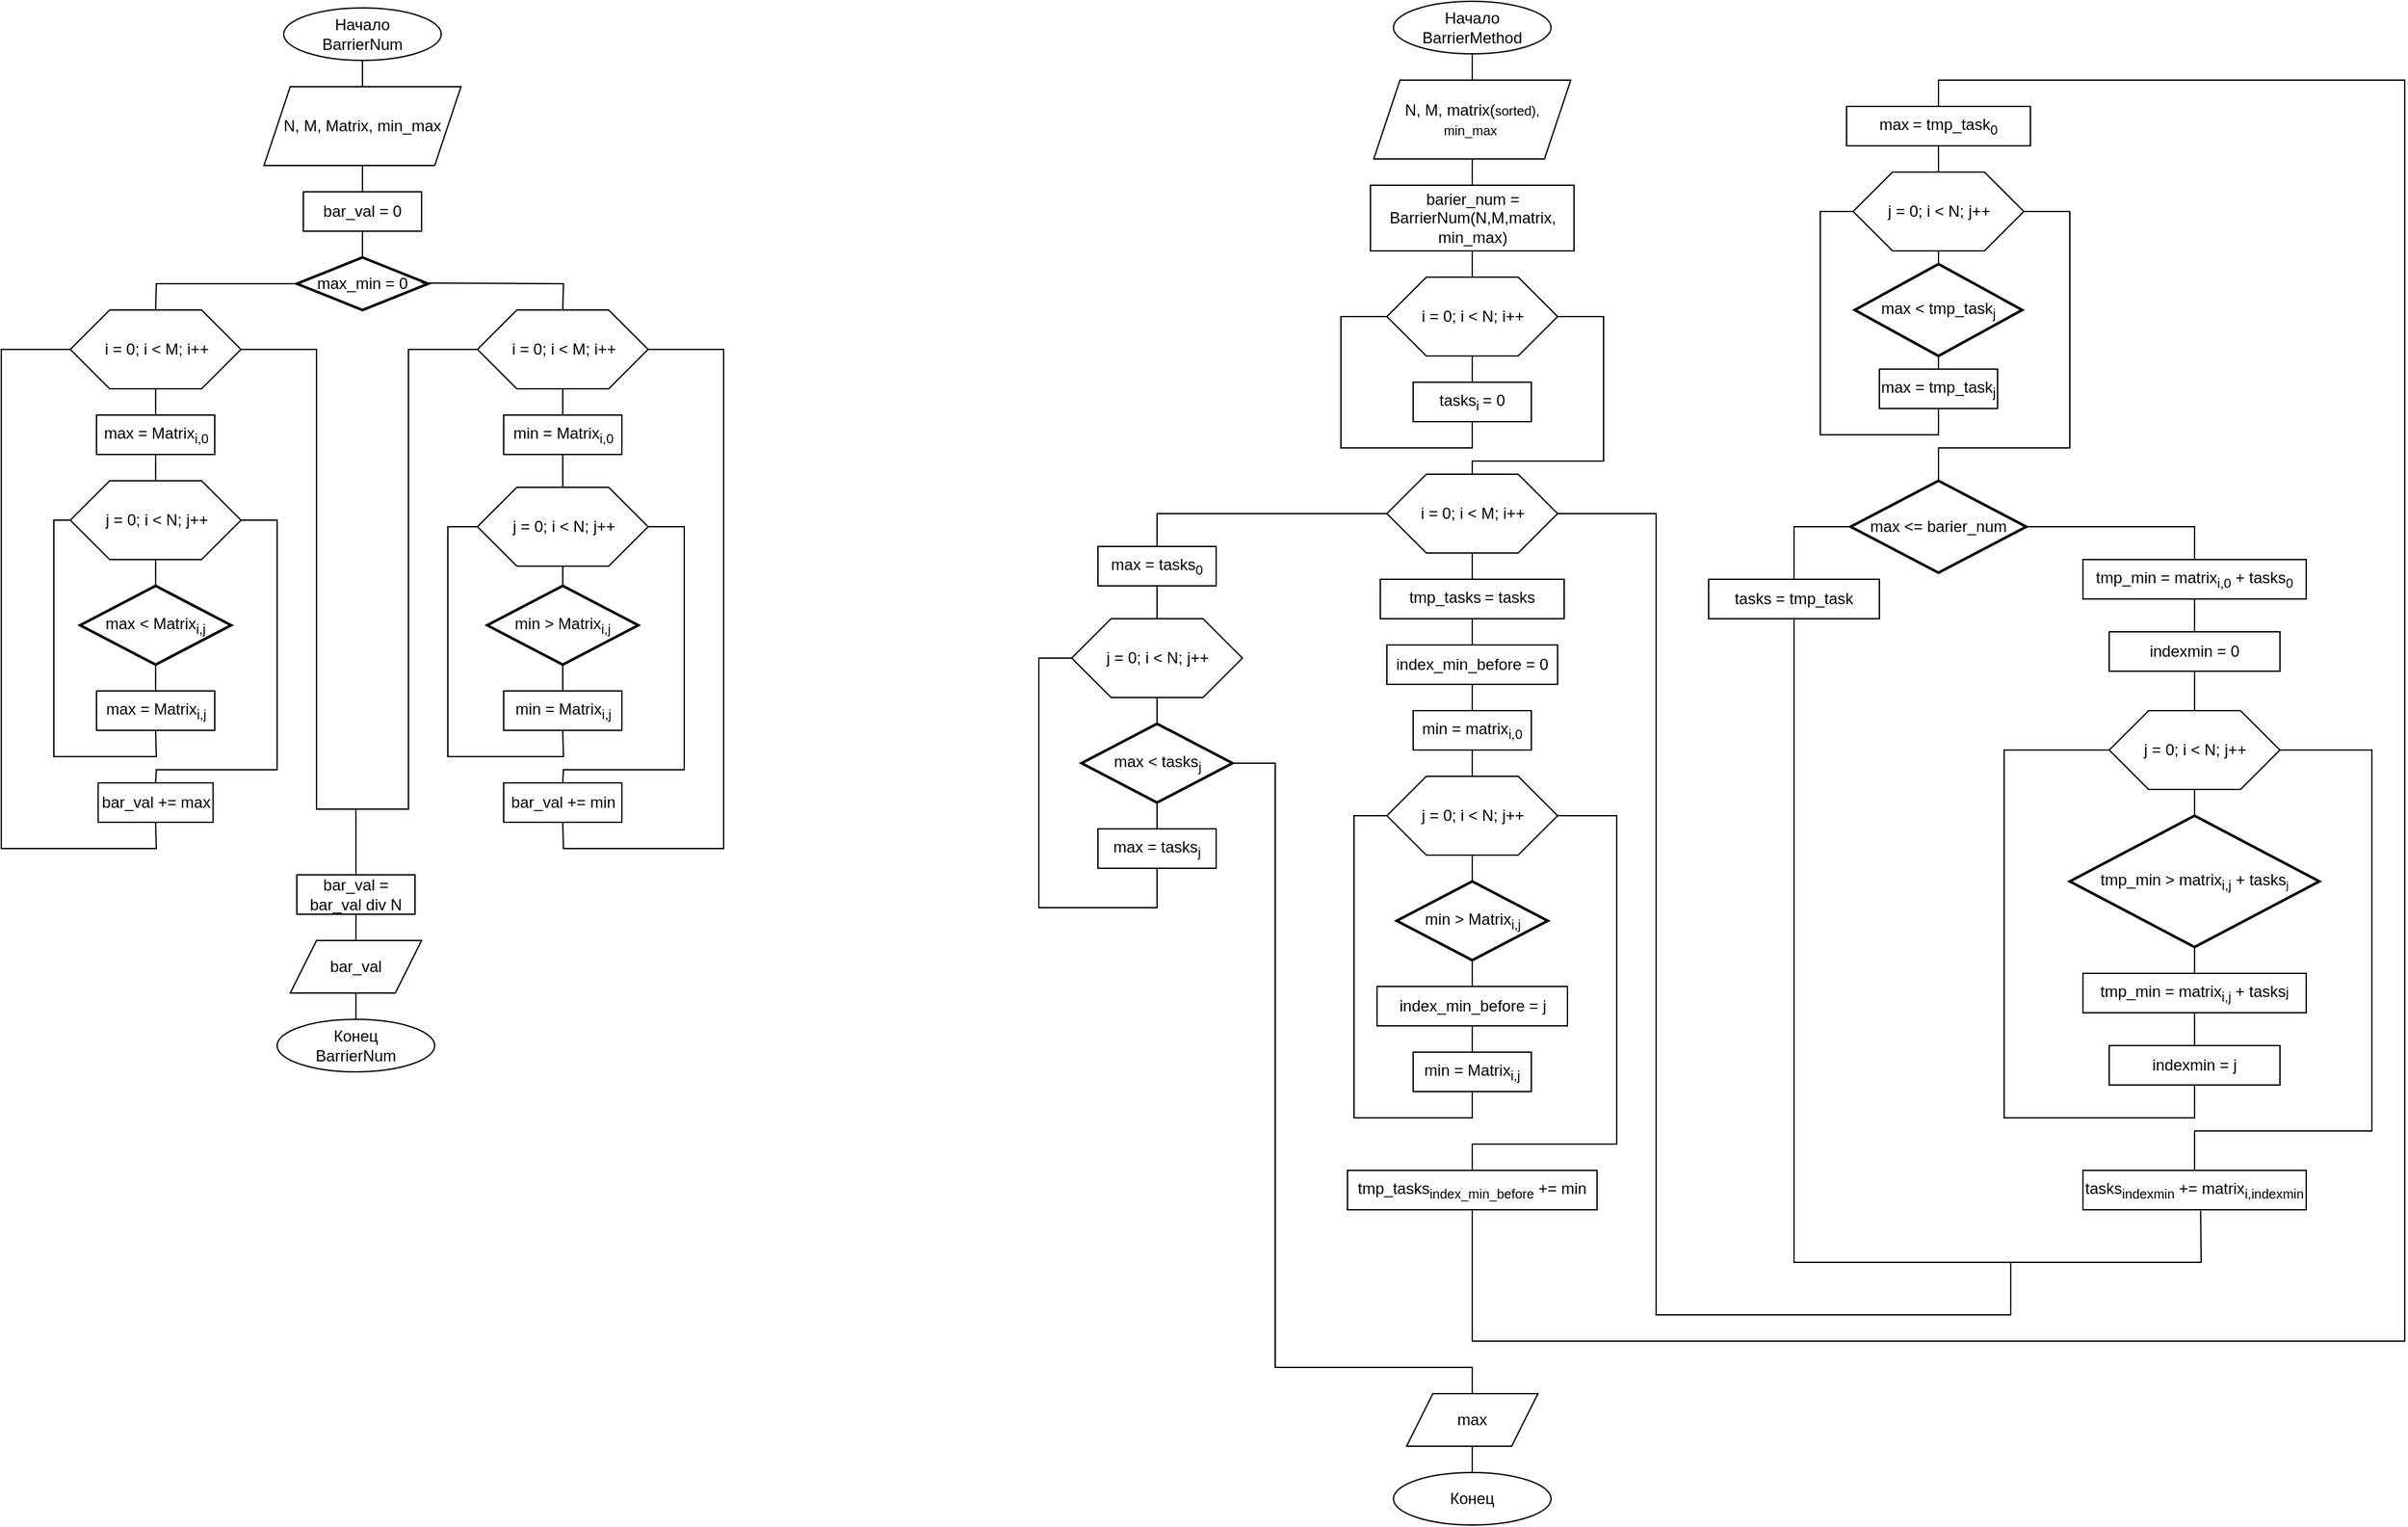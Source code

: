 <mxfile version="24.7.17">
  <diagram name="Page-1" id="74e2e168-ea6b-b213-b513-2b3c1d86103e">
    <mxGraphModel dx="2607" dy="1607" grid="1" gridSize="10" guides="1" tooltips="1" connect="1" arrows="1" fold="1" page="1" pageScale="1" pageWidth="1100" pageHeight="850" background="none" math="0" shadow="0">
      <root>
        <mxCell id="0" />
        <mxCell id="1" parent="0" />
        <mxCell id="sHvJs-c0hcVu1FXodFy2-1" value="Начало&lt;div&gt;BarrierNum&lt;/div&gt;" style="ellipse;whiteSpace=wrap;html=1;" parent="1" vertex="1">
          <mxGeometry x="265" y="45" width="120" height="40" as="geometry" />
        </mxCell>
        <mxCell id="sHvJs-c0hcVu1FXodFy2-2" value="N, M, Matrix, min_max" style="shape=parallelogram;perimeter=parallelogramPerimeter;whiteSpace=wrap;html=1;fixedSize=1;" parent="1" vertex="1">
          <mxGeometry x="250" y="105" width="150" height="60" as="geometry" />
        </mxCell>
        <mxCell id="sHvJs-c0hcVu1FXodFy2-53" value="" style="endArrow=none;html=1;rounded=0;entryX=0.5;entryY=1;entryDx=0;entryDy=0;exitX=0.5;exitY=0;exitDx=0;exitDy=0;" parent="1" edge="1" target="sHvJs-c0hcVu1FXodFy2-1" source="sHvJs-c0hcVu1FXodFy2-2">
          <mxGeometry width="50" height="50" relative="1" as="geometry">
            <mxPoint x="440.2" y="85" as="sourcePoint" />
            <mxPoint x="440" y="65" as="targetPoint" />
          </mxGeometry>
        </mxCell>
        <mxCell id="66KHqyK08Mhyk-2N4OXi-1" value="bar_val = 0" style="rounded=0;whiteSpace=wrap;html=1;" vertex="1" parent="1">
          <mxGeometry x="280" y="185" width="90" height="30" as="geometry" />
        </mxCell>
        <mxCell id="66KHqyK08Mhyk-2N4OXi-3" value="max_min = 0" style="strokeWidth=2;html=1;shape=mxgraph.flowchart.decision;whiteSpace=wrap;" vertex="1" parent="1">
          <mxGeometry x="275" y="235" width="100" height="40" as="geometry" />
        </mxCell>
        <mxCell id="66KHqyK08Mhyk-2N4OXi-4" value="i = 0; i &amp;lt; M; i++" style="verticalLabelPosition=middle;verticalAlign=middle;html=1;shape=hexagon;perimeter=hexagonPerimeter2;arcSize=6;size=0.231;labelPosition=center;align=center;" vertex="1" parent="1">
          <mxGeometry x="412.5" y="275" width="130" height="60" as="geometry" />
        </mxCell>
        <mxCell id="66KHqyK08Mhyk-2N4OXi-6" value="min = Matrix&lt;sub&gt;i,0&lt;/sub&gt;" style="rounded=0;whiteSpace=wrap;html=1;" vertex="1" parent="1">
          <mxGeometry x="432.5" y="355" width="90" height="30" as="geometry" />
        </mxCell>
        <mxCell id="66KHqyK08Mhyk-2N4OXi-7" value="j = 0; i &amp;lt; N; j++" style="verticalLabelPosition=middle;verticalAlign=middle;html=1;shape=hexagon;perimeter=hexagonPerimeter2;arcSize=6;size=0.231;labelPosition=center;align=center;" vertex="1" parent="1">
          <mxGeometry x="412.5" y="410" width="130" height="60" as="geometry" />
        </mxCell>
        <mxCell id="66KHqyK08Mhyk-2N4OXi-8" value="min &amp;gt; Matrix&lt;sub&gt;i,j&lt;/sub&gt;" style="strokeWidth=2;html=1;shape=mxgraph.flowchart.decision;whiteSpace=wrap;" vertex="1" parent="1">
          <mxGeometry x="420" y="485" width="115" height="60" as="geometry" />
        </mxCell>
        <mxCell id="66KHqyK08Mhyk-2N4OXi-10" value="min = Matrix&lt;sub&gt;i,j&lt;/sub&gt;" style="rounded=0;whiteSpace=wrap;html=1;" vertex="1" parent="1">
          <mxGeometry x="432.5" y="565" width="90" height="30" as="geometry" />
        </mxCell>
        <mxCell id="66KHqyK08Mhyk-2N4OXi-11" value="i = 0; i &amp;lt; M; i++" style="verticalLabelPosition=middle;verticalAlign=middle;html=1;shape=hexagon;perimeter=hexagonPerimeter2;arcSize=6;size=0.231;labelPosition=center;align=center;" vertex="1" parent="1">
          <mxGeometry x="102.5" y="275" width="130" height="60" as="geometry" />
        </mxCell>
        <mxCell id="66KHqyK08Mhyk-2N4OXi-13" value="max = Matrix&lt;sub&gt;i,0&lt;/sub&gt;" style="rounded=0;whiteSpace=wrap;html=1;" vertex="1" parent="1">
          <mxGeometry x="122.5" y="355" width="90" height="30" as="geometry" />
        </mxCell>
        <mxCell id="66KHqyK08Mhyk-2N4OXi-14" value="j = 0; i &amp;lt; N; j++" style="verticalLabelPosition=middle;verticalAlign=middle;html=1;shape=hexagon;perimeter=hexagonPerimeter2;arcSize=6;size=0.231;labelPosition=center;align=center;" vertex="1" parent="1">
          <mxGeometry x="102.5" y="405" width="130" height="60" as="geometry" />
        </mxCell>
        <mxCell id="66KHqyK08Mhyk-2N4OXi-15" value="max &amp;lt; Matrix&lt;sub&gt;i,j&lt;/sub&gt;" style="strokeWidth=2;html=1;shape=mxgraph.flowchart.decision;whiteSpace=wrap;" vertex="1" parent="1">
          <mxGeometry x="110" y="485" width="115" height="60" as="geometry" />
        </mxCell>
        <mxCell id="66KHqyK08Mhyk-2N4OXi-19" value="max = Matrix&lt;sub&gt;i,j&lt;/sub&gt;" style="rounded=0;whiteSpace=wrap;html=1;" vertex="1" parent="1">
          <mxGeometry x="122.5" y="565" width="90" height="30" as="geometry" />
        </mxCell>
        <mxCell id="66KHqyK08Mhyk-2N4OXi-20" value="bar_val += max" style="rounded=0;whiteSpace=wrap;html=1;" vertex="1" parent="1">
          <mxGeometry x="123.75" y="635" width="87.5" height="30" as="geometry" />
        </mxCell>
        <mxCell id="66KHqyK08Mhyk-2N4OXi-21" value="bar_val += min" style="rounded=0;whiteSpace=wrap;html=1;" vertex="1" parent="1">
          <mxGeometry x="432.5" y="635" width="90" height="30" as="geometry" />
        </mxCell>
        <mxCell id="66KHqyK08Mhyk-2N4OXi-23" value="bar_val = bar_val div N" style="rounded=0;whiteSpace=wrap;html=1;" vertex="1" parent="1">
          <mxGeometry x="275" y="705" width="90" height="30" as="geometry" />
        </mxCell>
        <mxCell id="66KHqyK08Mhyk-2N4OXi-24" value="bar_val" style="shape=parallelogram;perimeter=parallelogramPerimeter;whiteSpace=wrap;html=1;fixedSize=1;" vertex="1" parent="1">
          <mxGeometry x="270" y="755" width="100" height="40" as="geometry" />
        </mxCell>
        <mxCell id="66KHqyK08Mhyk-2N4OXi-25" value="Конец&lt;div&gt;BarrierNum&lt;/div&gt;" style="ellipse;whiteSpace=wrap;html=1;" vertex="1" parent="1">
          <mxGeometry x="260" y="815" width="120" height="40" as="geometry" />
        </mxCell>
        <mxCell id="66KHqyK08Mhyk-2N4OXi-26" value="Начало&lt;div&gt;BarrierMethod&lt;/div&gt;" style="ellipse;whiteSpace=wrap;html=1;" vertex="1" parent="1">
          <mxGeometry x="1110" y="40" width="120" height="40" as="geometry" />
        </mxCell>
        <mxCell id="66KHqyK08Mhyk-2N4OXi-27" value="N, M, matrix(&lt;span style=&quot;font-size: 10px;&quot;&gt;sorted), min_max&amp;nbsp;&lt;/span&gt;" style="shape=parallelogram;perimeter=parallelogramPerimeter;whiteSpace=wrap;html=1;fixedSize=1;" vertex="1" parent="1">
          <mxGeometry x="1095" y="100" width="150" height="60" as="geometry" />
        </mxCell>
        <mxCell id="66KHqyK08Mhyk-2N4OXi-28" value="barier_num = BarrierNum(N,M,matrix, min_max)" style="rounded=0;whiteSpace=wrap;html=1;" vertex="1" parent="1">
          <mxGeometry x="1092.5" y="180" width="155" height="50" as="geometry" />
        </mxCell>
        <mxCell id="66KHqyK08Mhyk-2N4OXi-29" value="i = 0; i &amp;lt; N; i++" style="verticalLabelPosition=middle;verticalAlign=middle;html=1;shape=hexagon;perimeter=hexagonPerimeter2;arcSize=6;size=0.231;labelPosition=center;align=center;" vertex="1" parent="1">
          <mxGeometry x="1105" y="250" width="130" height="60" as="geometry" />
        </mxCell>
        <mxCell id="66KHqyK08Mhyk-2N4OXi-30" value="tasks&lt;sub&gt;i&amp;nbsp;&lt;/sub&gt;= 0" style="rounded=0;whiteSpace=wrap;html=1;" vertex="1" parent="1">
          <mxGeometry x="1125" y="330" width="90" height="30" as="geometry" />
        </mxCell>
        <mxCell id="66KHqyK08Mhyk-2N4OXi-31" value="i = 0; i &amp;lt; M; i++" style="verticalLabelPosition=middle;verticalAlign=middle;html=1;shape=hexagon;perimeter=hexagonPerimeter2;arcSize=6;size=0.231;labelPosition=center;align=center;" vertex="1" parent="1">
          <mxGeometry x="1105" y="400" width="130" height="60" as="geometry" />
        </mxCell>
        <mxCell id="66KHqyK08Mhyk-2N4OXi-32" value="tmp_tasks&lt;sub&gt;&amp;nbsp;&lt;/sub&gt;= tasks" style="rounded=0;whiteSpace=wrap;html=1;" vertex="1" parent="1">
          <mxGeometry x="1100" y="480" width="140" height="30" as="geometry" />
        </mxCell>
        <mxCell id="66KHqyK08Mhyk-2N4OXi-33" value="index_min_before = 0" style="rounded=0;whiteSpace=wrap;html=1;" vertex="1" parent="1">
          <mxGeometry x="1105" y="530" width="130" height="30" as="geometry" />
        </mxCell>
        <mxCell id="66KHqyK08Mhyk-2N4OXi-34" value="min = matrix&lt;sub&gt;i,0&lt;/sub&gt;" style="rounded=0;whiteSpace=wrap;html=1;" vertex="1" parent="1">
          <mxGeometry x="1125" y="580" width="90" height="30" as="geometry" />
        </mxCell>
        <mxCell id="66KHqyK08Mhyk-2N4OXi-35" value="j = 0; i &amp;lt; N; j++" style="verticalLabelPosition=middle;verticalAlign=middle;html=1;shape=hexagon;perimeter=hexagonPerimeter2;arcSize=6;size=0.231;labelPosition=center;align=center;" vertex="1" parent="1">
          <mxGeometry x="1105" y="630" width="130" height="60" as="geometry" />
        </mxCell>
        <mxCell id="66KHqyK08Mhyk-2N4OXi-36" value="min &amp;gt; Matrix&lt;sub&gt;i,j&lt;/sub&gt;" style="strokeWidth=2;html=1;shape=mxgraph.flowchart.decision;whiteSpace=wrap;" vertex="1" parent="1">
          <mxGeometry x="1112.5" y="710" width="115" height="60" as="geometry" />
        </mxCell>
        <mxCell id="66KHqyK08Mhyk-2N4OXi-37" value="index_min_before&amp;nbsp;= j" style="rounded=0;whiteSpace=wrap;html=1;" vertex="1" parent="1">
          <mxGeometry x="1097.5" y="790" width="145" height="30" as="geometry" />
        </mxCell>
        <mxCell id="66KHqyK08Mhyk-2N4OXi-38" value="min = Matrix&lt;sub&gt;i,j&lt;/sub&gt;" style="rounded=0;whiteSpace=wrap;html=1;" vertex="1" parent="1">
          <mxGeometry x="1125" y="840" width="90" height="30" as="geometry" />
        </mxCell>
        <mxCell id="66KHqyK08Mhyk-2N4OXi-39" value="tmp_tasks&lt;sub&gt;index_min_before&lt;/sub&gt;&amp;nbsp;+= min" style="rounded=0;whiteSpace=wrap;html=1;" vertex="1" parent="1">
          <mxGeometry x="1075" y="930" width="190" height="30" as="geometry" />
        </mxCell>
        <mxCell id="66KHqyK08Mhyk-2N4OXi-48" value="" style="endArrow=none;html=1;rounded=0;entryX=0.5;entryY=1;entryDx=0;entryDy=0;exitX=0.5;exitY=0;exitDx=0;exitDy=0;" edge="1" parent="1" source="66KHqyK08Mhyk-2N4OXi-1" target="sHvJs-c0hcVu1FXodFy2-2">
          <mxGeometry width="50" height="50" relative="1" as="geometry">
            <mxPoint x="420" y="195" as="sourcePoint" />
            <mxPoint x="420" y="175" as="targetPoint" />
          </mxGeometry>
        </mxCell>
        <mxCell id="66KHqyK08Mhyk-2N4OXi-49" value="" style="endArrow=none;html=1;rounded=0;entryX=0.5;entryY=1;entryDx=0;entryDy=0;exitX=0.5;exitY=0;exitDx=0;exitDy=0;exitPerimeter=0;" edge="1" parent="1" source="66KHqyK08Mhyk-2N4OXi-3" target="66KHqyK08Mhyk-2N4OXi-1">
          <mxGeometry width="50" height="50" relative="1" as="geometry">
            <mxPoint x="374.72" y="235" as="sourcePoint" />
            <mxPoint x="374.72" y="215" as="targetPoint" />
          </mxGeometry>
        </mxCell>
        <mxCell id="66KHqyK08Mhyk-2N4OXi-50" value="" style="endArrow=none;html=1;rounded=0;entryX=0.95;entryY=0.489;entryDx=0;entryDy=0;exitX=0.5;exitY=0;exitDx=0;exitDy=0;entryPerimeter=0;" edge="1" parent="1" source="66KHqyK08Mhyk-2N4OXi-4" target="66KHqyK08Mhyk-2N4OXi-3">
          <mxGeometry width="50" height="50" relative="1" as="geometry">
            <mxPoint x="480" y="285" as="sourcePoint" />
            <mxPoint x="480" y="265" as="targetPoint" />
            <Array as="points">
              <mxPoint x="478" y="255" />
            </Array>
          </mxGeometry>
        </mxCell>
        <mxCell id="66KHqyK08Mhyk-2N4OXi-51" value="" style="endArrow=none;html=1;rounded=0;entryX=0;entryY=0.5;entryDx=0;entryDy=0;entryPerimeter=0;exitX=0.5;exitY=0;exitDx=0;exitDy=0;" edge="1" parent="1" source="66KHqyK08Mhyk-2N4OXi-11" target="66KHqyK08Mhyk-2N4OXi-3">
          <mxGeometry width="50" height="50" relative="1" as="geometry">
            <mxPoint x="170" y="275" as="sourcePoint" />
            <mxPoint x="151" y="255" as="targetPoint" />
            <Array as="points">
              <mxPoint x="168" y="255" />
            </Array>
          </mxGeometry>
        </mxCell>
        <mxCell id="66KHqyK08Mhyk-2N4OXi-53" value="" style="endArrow=none;html=1;rounded=0;entryX=0.5;entryY=1;entryDx=0;entryDy=0;exitX=0.5;exitY=0;exitDx=0;exitDy=0;" edge="1" parent="1" source="66KHqyK08Mhyk-2N4OXi-13" target="66KHqyK08Mhyk-2N4OXi-11">
          <mxGeometry width="50" height="50" relative="1" as="geometry">
            <mxPoint x="168" y="355" as="sourcePoint" />
            <mxPoint x="249.6" y="350" as="targetPoint" />
          </mxGeometry>
        </mxCell>
        <mxCell id="66KHqyK08Mhyk-2N4OXi-54" value="" style="endArrow=none;html=1;rounded=0;entryX=0.5;entryY=1;entryDx=0;entryDy=0;exitX=0.5;exitY=0;exitDx=0;exitDy=0;" edge="1" parent="1" source="66KHqyK08Mhyk-2N4OXi-6" target="66KHqyK08Mhyk-2N4OXi-4">
          <mxGeometry width="50" height="50" relative="1" as="geometry">
            <mxPoint x="478" y="355" as="sourcePoint" />
            <mxPoint x="460" y="345" as="targetPoint" />
          </mxGeometry>
        </mxCell>
        <mxCell id="66KHqyK08Mhyk-2N4OXi-55" value="" style="endArrow=none;html=1;rounded=0;entryX=0.5;entryY=1;entryDx=0;entryDy=0;exitX=0.5;exitY=0;exitDx=0;exitDy=0;" edge="1" parent="1" source="66KHqyK08Mhyk-2N4OXi-14" target="66KHqyK08Mhyk-2N4OXi-13">
          <mxGeometry width="50" height="50" relative="1" as="geometry">
            <mxPoint x="260" y="415" as="sourcePoint" />
            <mxPoint x="260" y="395" as="targetPoint" />
          </mxGeometry>
        </mxCell>
        <mxCell id="66KHqyK08Mhyk-2N4OXi-57" value="" style="endArrow=none;html=1;rounded=0;entryX=0.5;entryY=1;entryDx=0;entryDy=0;exitX=0.5;exitY=0;exitDx=0;exitDy=0;" edge="1" parent="1" source="66KHqyK08Mhyk-2N4OXi-7" target="66KHqyK08Mhyk-2N4OXi-6">
          <mxGeometry width="50" height="50" relative="1" as="geometry">
            <mxPoint x="460" y="425" as="sourcePoint" />
            <mxPoint x="460" y="405" as="targetPoint" />
          </mxGeometry>
        </mxCell>
        <mxCell id="66KHqyK08Mhyk-2N4OXi-58" value="" style="endArrow=none;html=1;rounded=0;entryX=0.5;entryY=1;entryDx=0;entryDy=0;exitX=0.5;exitY=0;exitDx=0;exitDy=0;exitPerimeter=0;" edge="1" parent="1" source="66KHqyK08Mhyk-2N4OXi-15" target="66KHqyK08Mhyk-2N4OXi-14">
          <mxGeometry width="50" height="50" relative="1" as="geometry">
            <mxPoint x="200" y="490" as="sourcePoint" />
            <mxPoint x="200" y="470" as="targetPoint" />
          </mxGeometry>
        </mxCell>
        <mxCell id="66KHqyK08Mhyk-2N4OXi-59" value="" style="endArrow=none;html=1;rounded=0;entryX=0.5;entryY=1;entryDx=0;entryDy=0;exitX=0.5;exitY=0;exitDx=0;exitDy=0;exitPerimeter=0;" edge="1" parent="1" source="66KHqyK08Mhyk-2N4OXi-8" target="66KHqyK08Mhyk-2N4OXi-7">
          <mxGeometry width="50" height="50" relative="1" as="geometry">
            <mxPoint x="510" y="505" as="sourcePoint" />
            <mxPoint x="310" y="465" as="targetPoint" />
          </mxGeometry>
        </mxCell>
        <mxCell id="66KHqyK08Mhyk-2N4OXi-61" value="" style="endArrow=none;html=1;rounded=0;entryX=0.5;entryY=1;entryDx=0;entryDy=0;entryPerimeter=0;exitX=0.5;exitY=0;exitDx=0;exitDy=0;" edge="1" parent="1" source="66KHqyK08Mhyk-2N4OXi-19" target="66KHqyK08Mhyk-2N4OXi-15">
          <mxGeometry width="50" height="50" relative="1" as="geometry">
            <mxPoint x="168" y="565" as="sourcePoint" />
            <mxPoint x="249.6" y="555" as="targetPoint" />
          </mxGeometry>
        </mxCell>
        <mxCell id="66KHqyK08Mhyk-2N4OXi-62" value="" style="endArrow=none;html=1;rounded=0;entryX=0.5;entryY=1;entryDx=0;entryDy=0;exitX=0.5;exitY=0;exitDx=0;exitDy=0;entryPerimeter=0;" edge="1" parent="1" source="66KHqyK08Mhyk-2N4OXi-10" target="66KHqyK08Mhyk-2N4OXi-8">
          <mxGeometry width="50" height="50" relative="1" as="geometry">
            <mxPoint x="412.5" y="605" as="sourcePoint" />
            <mxPoint x="412.5" y="585" as="targetPoint" />
          </mxGeometry>
        </mxCell>
        <mxCell id="66KHqyK08Mhyk-2N4OXi-65" value="" style="endArrow=none;html=1;rounded=0;entryX=0.5;entryY=1;entryDx=0;entryDy=0;exitX=0;exitY=0.5;exitDx=0;exitDy=0;" edge="1" parent="1" source="66KHqyK08Mhyk-2N4OXi-14" target="66KHqyK08Mhyk-2N4OXi-19">
          <mxGeometry width="50" height="50" relative="1" as="geometry">
            <mxPoint x="100" y="665" as="sourcePoint" />
            <mxPoint x="167.5" y="645" as="targetPoint" />
            <Array as="points">
              <mxPoint x="90" y="435" />
              <mxPoint x="90" y="515" />
              <mxPoint x="90" y="615" />
              <mxPoint x="168" y="615" />
            </Array>
          </mxGeometry>
        </mxCell>
        <mxCell id="66KHqyK08Mhyk-2N4OXi-67" value="" style="endArrow=none;html=1;rounded=0;entryX=0.5;entryY=1;entryDx=0;entryDy=0;exitX=0;exitY=0.5;exitDx=0;exitDy=0;" edge="1" parent="1" source="66KHqyK08Mhyk-2N4OXi-7" target="66KHqyK08Mhyk-2N4OXi-10">
          <mxGeometry width="50" height="50" relative="1" as="geometry">
            <mxPoint x="500" y="635" as="sourcePoint" />
            <mxPoint x="450" y="615" as="targetPoint" />
            <Array as="points">
              <mxPoint x="390" y="440" />
              <mxPoint x="390" y="615" />
              <mxPoint x="478" y="615" />
            </Array>
          </mxGeometry>
        </mxCell>
        <mxCell id="66KHqyK08Mhyk-2N4OXi-68" value="" style="endArrow=none;html=1;rounded=0;entryX=1;entryY=0.5;entryDx=0;entryDy=0;exitX=0.5;exitY=0;exitDx=0;exitDy=0;" edge="1" parent="1" source="66KHqyK08Mhyk-2N4OXi-20" target="66KHqyK08Mhyk-2N4OXi-14">
          <mxGeometry width="50" height="50" relative="1" as="geometry">
            <mxPoint x="168" y="635" as="sourcePoint" />
            <mxPoint x="330" y="525" as="targetPoint" />
            <Array as="points">
              <mxPoint x="168" y="625" />
              <mxPoint x="260" y="625" />
              <mxPoint x="260" y="435" />
            </Array>
          </mxGeometry>
        </mxCell>
        <mxCell id="66KHqyK08Mhyk-2N4OXi-71" value="" style="endArrow=none;html=1;rounded=0;entryX=1;entryY=0.5;entryDx=0;entryDy=0;exitX=0.5;exitY=0;exitDx=0;exitDy=0;" edge="1" parent="1" source="66KHqyK08Mhyk-2N4OXi-21" target="66KHqyK08Mhyk-2N4OXi-7">
          <mxGeometry width="50" height="50" relative="1" as="geometry">
            <mxPoint x="320" y="565" as="sourcePoint" />
            <mxPoint x="320" y="545" as="targetPoint" />
            <Array as="points">
              <mxPoint x="478" y="625" />
              <mxPoint x="570" y="625" />
              <mxPoint x="570" y="440" />
            </Array>
          </mxGeometry>
        </mxCell>
        <mxCell id="66KHqyK08Mhyk-2N4OXi-72" value="" style="endArrow=none;html=1;rounded=0;exitX=0.5;exitY=1;exitDx=0;exitDy=0;entryX=0;entryY=0.5;entryDx=0;entryDy=0;" edge="1" parent="1" source="66KHqyK08Mhyk-2N4OXi-20" target="66KHqyK08Mhyk-2N4OXi-11">
          <mxGeometry width="50" height="50" relative="1" as="geometry">
            <mxPoint x="190" y="705" as="sourcePoint" />
            <mxPoint x="10" y="465" as="targetPoint" />
            <Array as="points">
              <mxPoint x="168" y="685" />
              <mxPoint x="50" y="685" />
              <mxPoint x="50" y="305" />
            </Array>
          </mxGeometry>
        </mxCell>
        <mxCell id="66KHqyK08Mhyk-2N4OXi-73" value="" style="endArrow=none;html=1;rounded=0;entryX=1;entryY=0.5;entryDx=0;entryDy=0;exitX=0.5;exitY=1;exitDx=0;exitDy=0;" edge="1" parent="1" source="66KHqyK08Mhyk-2N4OXi-21" target="66KHqyK08Mhyk-2N4OXi-4">
          <mxGeometry width="50" height="50" relative="1" as="geometry">
            <mxPoint x="290" y="605" as="sourcePoint" />
            <mxPoint x="340" y="555" as="targetPoint" />
            <Array as="points">
              <mxPoint x="478" y="685" />
              <mxPoint x="600" y="685" />
              <mxPoint x="600" y="305" />
            </Array>
          </mxGeometry>
        </mxCell>
        <mxCell id="66KHqyK08Mhyk-2N4OXi-74" value="" style="endArrow=none;html=1;rounded=0;entryX=1;entryY=0.5;entryDx=0;entryDy=0;exitX=0.5;exitY=0;exitDx=0;exitDy=0;" edge="1" parent="1" source="66KHqyK08Mhyk-2N4OXi-23" target="66KHqyK08Mhyk-2N4OXi-11">
          <mxGeometry width="50" height="50" relative="1" as="geometry">
            <mxPoint x="290" y="605" as="sourcePoint" />
            <mxPoint x="340" y="555" as="targetPoint" />
            <Array as="points">
              <mxPoint x="320" y="655" />
              <mxPoint x="290" y="655" />
              <mxPoint x="290" y="305" />
            </Array>
          </mxGeometry>
        </mxCell>
        <mxCell id="66KHqyK08Mhyk-2N4OXi-75" value="" style="endArrow=none;html=1;rounded=0;entryX=0;entryY=0.5;entryDx=0;entryDy=0;exitX=0.5;exitY=0;exitDx=0;exitDy=0;" edge="1" parent="1" source="66KHqyK08Mhyk-2N4OXi-23" target="66KHqyK08Mhyk-2N4OXi-4">
          <mxGeometry width="50" height="50" relative="1" as="geometry">
            <mxPoint x="320" y="665" as="sourcePoint" />
            <mxPoint x="340" y="455" as="targetPoint" />
            <Array as="points">
              <mxPoint x="320" y="655" />
              <mxPoint x="360" y="655" />
              <mxPoint x="360" y="305" />
            </Array>
          </mxGeometry>
        </mxCell>
        <mxCell id="66KHqyK08Mhyk-2N4OXi-77" value="" style="endArrow=none;html=1;rounded=0;entryX=0.5;entryY=1;entryDx=0;entryDy=0;exitX=0.5;exitY=0;exitDx=0;exitDy=0;" edge="1" parent="1" source="66KHqyK08Mhyk-2N4OXi-24" target="66KHqyK08Mhyk-2N4OXi-23">
          <mxGeometry width="50" height="50" relative="1" as="geometry">
            <mxPoint x="290" y="745" as="sourcePoint" />
            <mxPoint x="340" y="695" as="targetPoint" />
          </mxGeometry>
        </mxCell>
        <mxCell id="66KHqyK08Mhyk-2N4OXi-78" value="" style="endArrow=none;html=1;rounded=0;entryX=0.5;entryY=1;entryDx=0;entryDy=0;exitX=0.5;exitY=0;exitDx=0;exitDy=0;" edge="1" parent="1" source="66KHqyK08Mhyk-2N4OXi-25" target="66KHqyK08Mhyk-2N4OXi-24">
          <mxGeometry width="50" height="50" relative="1" as="geometry">
            <mxPoint x="290" y="935" as="sourcePoint" />
            <mxPoint x="340" y="885" as="targetPoint" />
          </mxGeometry>
        </mxCell>
        <mxCell id="66KHqyK08Mhyk-2N4OXi-79" value="" style="endArrow=none;html=1;rounded=0;entryX=0.5;entryY=1;entryDx=0;entryDy=0;exitX=0.5;exitY=0;exitDx=0;exitDy=0;" edge="1" parent="1" source="66KHqyK08Mhyk-2N4OXi-27" target="66KHqyK08Mhyk-2N4OXi-26">
          <mxGeometry width="50" height="50" relative="1" as="geometry">
            <mxPoint x="1130" y="280" as="sourcePoint" />
            <mxPoint x="1180" y="230" as="targetPoint" />
          </mxGeometry>
        </mxCell>
        <mxCell id="66KHqyK08Mhyk-2N4OXi-80" value="" style="endArrow=none;html=1;rounded=0;entryX=0.5;entryY=1;entryDx=0;entryDy=0;exitX=0.5;exitY=0;exitDx=0;exitDy=0;" edge="1" parent="1" source="66KHqyK08Mhyk-2N4OXi-28" target="66KHqyK08Mhyk-2N4OXi-27">
          <mxGeometry width="50" height="50" relative="1" as="geometry">
            <mxPoint x="1170" y="250" as="sourcePoint" />
            <mxPoint x="1220" y="200" as="targetPoint" />
          </mxGeometry>
        </mxCell>
        <mxCell id="66KHqyK08Mhyk-2N4OXi-81" value="" style="endArrow=none;html=1;rounded=0;entryX=0.5;entryY=1;entryDx=0;entryDy=0;exitX=0.5;exitY=0;exitDx=0;exitDy=0;" edge="1" parent="1" source="66KHqyK08Mhyk-2N4OXi-29" target="66KHqyK08Mhyk-2N4OXi-28">
          <mxGeometry width="50" height="50" relative="1" as="geometry">
            <mxPoint x="1190" y="240" as="sourcePoint" />
            <mxPoint x="1220" y="200" as="targetPoint" />
          </mxGeometry>
        </mxCell>
        <mxCell id="66KHqyK08Mhyk-2N4OXi-82" value="" style="endArrow=none;html=1;rounded=0;entryX=0.5;entryY=1;entryDx=0;entryDy=0;exitX=0.5;exitY=0;exitDx=0;exitDy=0;" edge="1" parent="1" source="66KHqyK08Mhyk-2N4OXi-30" target="66KHqyK08Mhyk-2N4OXi-29">
          <mxGeometry width="50" height="50" relative="1" as="geometry">
            <mxPoint x="1090" y="440" as="sourcePoint" />
            <mxPoint x="1140" y="390" as="targetPoint" />
          </mxGeometry>
        </mxCell>
        <mxCell id="66KHqyK08Mhyk-2N4OXi-83" value="" style="endArrow=none;html=1;rounded=0;entryX=0.5;entryY=1;entryDx=0;entryDy=0;exitX=0;exitY=0.5;exitDx=0;exitDy=0;" edge="1" parent="1" source="66KHqyK08Mhyk-2N4OXi-29" target="66KHqyK08Mhyk-2N4OXi-30">
          <mxGeometry width="50" height="50" relative="1" as="geometry">
            <mxPoint x="1090" y="400" as="sourcePoint" />
            <mxPoint x="1140" y="350" as="targetPoint" />
            <Array as="points">
              <mxPoint x="1070" y="280" />
              <mxPoint x="1070" y="380" />
              <mxPoint x="1170" y="380" />
            </Array>
          </mxGeometry>
        </mxCell>
        <mxCell id="66KHqyK08Mhyk-2N4OXi-84" value="" style="endArrow=none;html=1;rounded=0;entryX=1;entryY=0.5;entryDx=0;entryDy=0;exitX=0.5;exitY=0;exitDx=0;exitDy=0;" edge="1" parent="1" source="66KHqyK08Mhyk-2N4OXi-31" target="66KHqyK08Mhyk-2N4OXi-29">
          <mxGeometry width="50" height="50" relative="1" as="geometry">
            <mxPoint x="1300" y="340" as="sourcePoint" />
            <mxPoint x="1350" y="290" as="targetPoint" />
            <Array as="points">
              <mxPoint x="1170" y="390" />
              <mxPoint x="1270" y="390" />
              <mxPoint x="1270" y="280" />
            </Array>
          </mxGeometry>
        </mxCell>
        <mxCell id="66KHqyK08Mhyk-2N4OXi-85" value="" style="endArrow=none;html=1;rounded=0;exitX=0.5;exitY=0;exitDx=0;exitDy=0;entryX=0.5;entryY=1;entryDx=0;entryDy=0;" edge="1" parent="1" source="66KHqyK08Mhyk-2N4OXi-32" target="66KHqyK08Mhyk-2N4OXi-31">
          <mxGeometry width="50" height="50" relative="1" as="geometry">
            <mxPoint x="1090" y="490" as="sourcePoint" />
            <mxPoint x="1250" y="460" as="targetPoint" />
          </mxGeometry>
        </mxCell>
        <mxCell id="66KHqyK08Mhyk-2N4OXi-86" value="" style="endArrow=none;html=1;rounded=0;entryX=0.5;entryY=1;entryDx=0;entryDy=0;exitX=0.5;exitY=0;exitDx=0;exitDy=0;" edge="1" parent="1" source="66KHqyK08Mhyk-2N4OXi-33" target="66KHqyK08Mhyk-2N4OXi-32">
          <mxGeometry width="50" height="50" relative="1" as="geometry">
            <mxPoint x="1120" y="570" as="sourcePoint" />
            <mxPoint x="1170" y="520" as="targetPoint" />
          </mxGeometry>
        </mxCell>
        <mxCell id="66KHqyK08Mhyk-2N4OXi-89" value="" style="endArrow=none;html=1;rounded=0;entryX=0.5;entryY=1;entryDx=0;entryDy=0;exitX=0.5;exitY=0;exitDx=0;exitDy=0;" edge="1" parent="1" source="66KHqyK08Mhyk-2N4OXi-34" target="66KHqyK08Mhyk-2N4OXi-33">
          <mxGeometry width="50" height="50" relative="1" as="geometry">
            <mxPoint x="1090" y="610" as="sourcePoint" />
            <mxPoint x="1140" y="560" as="targetPoint" />
          </mxGeometry>
        </mxCell>
        <mxCell id="66KHqyK08Mhyk-2N4OXi-90" value="" style="endArrow=none;html=1;rounded=0;entryX=0.5;entryY=1;entryDx=0;entryDy=0;exitX=0.5;exitY=0;exitDx=0;exitDy=0;" edge="1" parent="1" source="66KHqyK08Mhyk-2N4OXi-35" target="66KHqyK08Mhyk-2N4OXi-34">
          <mxGeometry width="50" height="50" relative="1" as="geometry">
            <mxPoint x="1090" y="660" as="sourcePoint" />
            <mxPoint x="1140" y="610" as="targetPoint" />
          </mxGeometry>
        </mxCell>
        <mxCell id="66KHqyK08Mhyk-2N4OXi-91" value="" style="endArrow=none;html=1;rounded=0;entryX=0.5;entryY=1;entryDx=0;entryDy=0;exitX=0.5;exitY=0;exitDx=0;exitDy=0;exitPerimeter=0;" edge="1" parent="1" source="66KHqyK08Mhyk-2N4OXi-36" target="66KHqyK08Mhyk-2N4OXi-35">
          <mxGeometry width="50" height="50" relative="1" as="geometry">
            <mxPoint x="1090" y="800" as="sourcePoint" />
            <mxPoint x="1140" y="750" as="targetPoint" />
          </mxGeometry>
        </mxCell>
        <mxCell id="66KHqyK08Mhyk-2N4OXi-92" value="" style="endArrow=none;html=1;rounded=0;entryX=0.5;entryY=1;entryDx=0;entryDy=0;entryPerimeter=0;exitX=0.5;exitY=0;exitDx=0;exitDy=0;" edge="1" parent="1" source="66KHqyK08Mhyk-2N4OXi-37" target="66KHqyK08Mhyk-2N4OXi-36">
          <mxGeometry width="50" height="50" relative="1" as="geometry">
            <mxPoint x="1090" y="850" as="sourcePoint" />
            <mxPoint x="1140" y="800" as="targetPoint" />
          </mxGeometry>
        </mxCell>
        <mxCell id="66KHqyK08Mhyk-2N4OXi-93" value="" style="endArrow=none;html=1;rounded=0;entryX=0.5;entryY=1;entryDx=0;entryDy=0;exitX=0.5;exitY=0;exitDx=0;exitDy=0;" edge="1" parent="1" source="66KHqyK08Mhyk-2N4OXi-38" target="66KHqyK08Mhyk-2N4OXi-37">
          <mxGeometry width="50" height="50" relative="1" as="geometry">
            <mxPoint x="1090" y="850" as="sourcePoint" />
            <mxPoint x="1140" y="800" as="targetPoint" />
          </mxGeometry>
        </mxCell>
        <mxCell id="66KHqyK08Mhyk-2N4OXi-94" value="" style="endArrow=none;html=1;rounded=0;entryX=0.5;entryY=1;entryDx=0;entryDy=0;exitX=0;exitY=0.5;exitDx=0;exitDy=0;" edge="1" parent="1" source="66KHqyK08Mhyk-2N4OXi-35" target="66KHqyK08Mhyk-2N4OXi-38">
          <mxGeometry width="50" height="50" relative="1" as="geometry">
            <mxPoint x="1090" y="850" as="sourcePoint" />
            <mxPoint x="1140" y="800" as="targetPoint" />
            <Array as="points">
              <mxPoint x="1080" y="660" />
              <mxPoint x="1080" y="890" />
              <mxPoint x="1170" y="890" />
            </Array>
          </mxGeometry>
        </mxCell>
        <mxCell id="66KHqyK08Mhyk-2N4OXi-95" value="" style="endArrow=none;html=1;rounded=0;entryX=1;entryY=0.5;entryDx=0;entryDy=0;exitX=0.5;exitY=0;exitDx=0;exitDy=0;" edge="1" parent="1" source="66KHqyK08Mhyk-2N4OXi-39" target="66KHqyK08Mhyk-2N4OXi-35">
          <mxGeometry width="50" height="50" relative="1" as="geometry">
            <mxPoint x="1090" y="890" as="sourcePoint" />
            <mxPoint x="1140" y="840" as="targetPoint" />
            <Array as="points">
              <mxPoint x="1170" y="910" />
              <mxPoint x="1280" y="910" />
              <mxPoint x="1280" y="740" />
              <mxPoint x="1280" y="660" />
            </Array>
          </mxGeometry>
        </mxCell>
        <mxCell id="66KHqyK08Mhyk-2N4OXi-96" value="" style="endArrow=none;html=1;rounded=0;entryX=0.5;entryY=1;entryDx=0;entryDy=0;exitX=0.5;exitY=0;exitDx=0;exitDy=0;" edge="1" parent="1" source="66KHqyK08Mhyk-2N4OXi-106" target="66KHqyK08Mhyk-2N4OXi-39">
          <mxGeometry width="50" height="50" relative="1" as="geometry">
            <mxPoint x="1710" y="150" as="sourcePoint" />
            <mxPoint x="980" y="660" as="targetPoint" />
            <Array as="points">
              <mxPoint x="1525" y="100" />
              <mxPoint x="1880" y="100" />
              <mxPoint x="1880" y="1060" />
              <mxPoint x="1170" y="1060" />
            </Array>
          </mxGeometry>
        </mxCell>
        <mxCell id="66KHqyK08Mhyk-2N4OXi-97" value="j = 0; i &amp;lt; N; j++" style="verticalLabelPosition=middle;verticalAlign=middle;html=1;shape=hexagon;perimeter=hexagonPerimeter2;arcSize=6;size=0.231;labelPosition=center;align=center;" vertex="1" parent="1">
          <mxGeometry x="1460" y="170" width="130" height="60" as="geometry" />
        </mxCell>
        <mxCell id="66KHqyK08Mhyk-2N4OXi-98" value="max &amp;lt; tmp_task&lt;sub&gt;j&lt;/sub&gt;" style="strokeWidth=2;html=1;shape=mxgraph.flowchart.decision;whiteSpace=wrap;" vertex="1" parent="1">
          <mxGeometry x="1461.25" y="240" width="127.5" height="70" as="geometry" />
        </mxCell>
        <mxCell id="66KHqyK08Mhyk-2N4OXi-100" value="max = tmp_task&lt;sub&gt;j&lt;/sub&gt;" style="rounded=0;whiteSpace=wrap;html=1;" vertex="1" parent="1">
          <mxGeometry x="1480" y="320" width="90" height="30" as="geometry" />
        </mxCell>
        <mxCell id="66KHqyK08Mhyk-2N4OXi-101" value="" style="endArrow=none;html=1;rounded=0;entryX=0.5;entryY=1;entryDx=0;entryDy=0;exitX=0.5;exitY=0;exitDx=0;exitDy=0;exitPerimeter=0;" edge="1" parent="1" source="66KHqyK08Mhyk-2N4OXi-98" target="66KHqyK08Mhyk-2N4OXi-97">
          <mxGeometry width="50" height="50" relative="1" as="geometry">
            <mxPoint x="1445" y="340" as="sourcePoint" />
            <mxPoint x="1495" y="290" as="targetPoint" />
          </mxGeometry>
        </mxCell>
        <mxCell id="66KHqyK08Mhyk-2N4OXi-103" value="" style="endArrow=none;html=1;rounded=0;entryX=0.5;entryY=1;entryDx=0;entryDy=0;exitX=0.5;exitY=0;exitDx=0;exitDy=0;entryPerimeter=0;" edge="1" parent="1" source="66KHqyK08Mhyk-2N4OXi-100" target="66KHqyK08Mhyk-2N4OXi-98">
          <mxGeometry width="50" height="50" relative="1" as="geometry">
            <mxPoint x="1445" y="390" as="sourcePoint" />
            <mxPoint x="1525" y="350" as="targetPoint" />
          </mxGeometry>
        </mxCell>
        <mxCell id="66KHqyK08Mhyk-2N4OXi-104" value="" style="endArrow=none;html=1;rounded=0;entryX=0.5;entryY=1;entryDx=0;entryDy=0;exitX=0;exitY=0.5;exitDx=0;exitDy=0;" edge="1" parent="1" source="66KHqyK08Mhyk-2N4OXi-97" target="66KHqyK08Mhyk-2N4OXi-100">
          <mxGeometry width="50" height="50" relative="1" as="geometry">
            <mxPoint x="1445" y="390" as="sourcePoint" />
            <mxPoint x="1495" y="340" as="targetPoint" />
            <Array as="points">
              <mxPoint x="1435" y="200" />
              <mxPoint x="1435" y="370" />
              <mxPoint x="1525" y="370" />
            </Array>
          </mxGeometry>
        </mxCell>
        <mxCell id="66KHqyK08Mhyk-2N4OXi-105" value="max &amp;lt;= barier_num" style="strokeWidth=2;html=1;shape=mxgraph.flowchart.decision;whiteSpace=wrap;" vertex="1" parent="1">
          <mxGeometry x="1458.13" y="405" width="133.75" height="70" as="geometry" />
        </mxCell>
        <mxCell id="66KHqyK08Mhyk-2N4OXi-106" value="&lt;span style=&quot;font-size: 12px;&quot;&gt;max&lt;/span&gt;&lt;sub&gt;&amp;nbsp;&lt;/sub&gt;= tmp_task&lt;sub&gt;0&lt;/sub&gt;" style="rounded=0;whiteSpace=wrap;html=1;" vertex="1" parent="1">
          <mxGeometry x="1455" y="120" width="140" height="30" as="geometry" />
        </mxCell>
        <mxCell id="66KHqyK08Mhyk-2N4OXi-107" value="" style="endArrow=none;html=1;rounded=0;entryX=0.5;entryY=1;entryDx=0;entryDy=0;exitX=0.5;exitY=0;exitDx=0;exitDy=0;" edge="1" parent="1" source="66KHqyK08Mhyk-2N4OXi-97" target="66KHqyK08Mhyk-2N4OXi-106">
          <mxGeometry width="50" height="50" relative="1" as="geometry">
            <mxPoint x="1285" y="350" as="sourcePoint" />
            <mxPoint x="1335" y="300" as="targetPoint" />
          </mxGeometry>
        </mxCell>
        <mxCell id="66KHqyK08Mhyk-2N4OXi-108" value="" style="endArrow=none;html=1;rounded=0;entryX=1;entryY=0.5;entryDx=0;entryDy=0;exitX=0.5;exitY=0;exitDx=0;exitDy=0;exitPerimeter=0;" edge="1" parent="1" source="66KHqyK08Mhyk-2N4OXi-105" target="66KHqyK08Mhyk-2N4OXi-97">
          <mxGeometry width="50" height="50" relative="1" as="geometry">
            <mxPoint x="1285" y="350" as="sourcePoint" />
            <mxPoint x="1335" y="300" as="targetPoint" />
            <Array as="points">
              <mxPoint x="1525" y="380" />
              <mxPoint x="1625" y="380" />
              <mxPoint x="1625" y="200" />
            </Array>
          </mxGeometry>
        </mxCell>
        <mxCell id="66KHqyK08Mhyk-2N4OXi-109" value="" style="endArrow=none;html=1;rounded=0;entryX=0;entryY=0.5;entryDx=0;entryDy=0;entryPerimeter=0;exitX=0.5;exitY=0;exitDx=0;exitDy=0;" edge="1" parent="1" source="66KHqyK08Mhyk-2N4OXi-110" target="66KHqyK08Mhyk-2N4OXi-105">
          <mxGeometry width="50" height="50" relative="1" as="geometry">
            <mxPoint x="1335" y="460" as="sourcePoint" />
            <mxPoint x="1335" y="520" as="targetPoint" />
            <Array as="points">
              <mxPoint x="1415" y="440" />
            </Array>
          </mxGeometry>
        </mxCell>
        <mxCell id="66KHqyK08Mhyk-2N4OXi-110" value="tasks = tmp_task" style="rounded=0;whiteSpace=wrap;html=1;" vertex="1" parent="1">
          <mxGeometry x="1350" y="480" width="130" height="30" as="geometry" />
        </mxCell>
        <mxCell id="66KHqyK08Mhyk-2N4OXi-111" value="" style="endArrow=none;html=1;rounded=0;entryX=1;entryY=0.5;entryDx=0;entryDy=0;entryPerimeter=0;exitX=0.5;exitY=0;exitDx=0;exitDy=0;" edge="1" parent="1" source="66KHqyK08Mhyk-2N4OXi-112" target="66KHqyK08Mhyk-2N4OXi-105">
          <mxGeometry width="50" height="50" relative="1" as="geometry">
            <mxPoint x="1715" y="470" as="sourcePoint" />
            <mxPoint x="1295" y="520" as="targetPoint" />
            <Array as="points">
              <mxPoint x="1720" y="440" />
            </Array>
          </mxGeometry>
        </mxCell>
        <mxCell id="66KHqyK08Mhyk-2N4OXi-112" value="tmp_min = matrix&lt;sub&gt;i,0&lt;/sub&gt; + tasks&lt;sub&gt;0&lt;/sub&gt;" style="rounded=0;whiteSpace=wrap;html=1;" vertex="1" parent="1">
          <mxGeometry x="1635" y="465" width="170" height="30" as="geometry" />
        </mxCell>
        <mxCell id="66KHqyK08Mhyk-2N4OXi-113" value="indexmin = 0" style="rounded=0;whiteSpace=wrap;html=1;" vertex="1" parent="1">
          <mxGeometry x="1655" y="520" width="130" height="30" as="geometry" />
        </mxCell>
        <mxCell id="66KHqyK08Mhyk-2N4OXi-114" value="j = 0; i &amp;lt; N; j++" style="verticalLabelPosition=middle;verticalAlign=middle;html=1;shape=hexagon;perimeter=hexagonPerimeter2;arcSize=6;size=0.231;labelPosition=center;align=center;" vertex="1" parent="1">
          <mxGeometry x="1655" y="580" width="130" height="60" as="geometry" />
        </mxCell>
        <mxCell id="66KHqyK08Mhyk-2N4OXi-206" value="tmp_min &amp;gt; matrix&lt;sub&gt;i,j&lt;/sub&gt;&amp;nbsp;+ tasks&lt;span style=&quot;font-size: 10px;&quot;&gt;&lt;sub&gt;j&lt;/sub&gt;&lt;/span&gt;" style="strokeWidth=2;html=1;shape=mxgraph.flowchart.decision;whiteSpace=wrap;" vertex="1" parent="1">
          <mxGeometry x="1625" y="660" width="190" height="100" as="geometry" />
        </mxCell>
        <mxCell id="66KHqyK08Mhyk-2N4OXi-208" value="tmp_min = matrix&lt;sub&gt;i,j&lt;/sub&gt;&amp;nbsp;+ tasks&lt;span style=&quot;font-size: 10px;&quot;&gt;j&lt;/span&gt;" style="rounded=0;whiteSpace=wrap;html=1;" vertex="1" parent="1">
          <mxGeometry x="1635" y="780" width="170" height="30" as="geometry" />
        </mxCell>
        <mxCell id="66KHqyK08Mhyk-2N4OXi-209" value="indexmin = j" style="rounded=0;whiteSpace=wrap;html=1;" vertex="1" parent="1">
          <mxGeometry x="1655" y="835" width="130" height="30" as="geometry" />
        </mxCell>
        <mxCell id="66KHqyK08Mhyk-2N4OXi-210" value="" style="endArrow=none;html=1;rounded=0;entryX=0.5;entryY=1;entryDx=0;entryDy=0;exitX=0.5;exitY=0;exitDx=0;exitDy=0;" edge="1" parent="1" source="66KHqyK08Mhyk-2N4OXi-113" target="66KHqyK08Mhyk-2N4OXi-112">
          <mxGeometry width="50" height="50" relative="1" as="geometry">
            <mxPoint x="1545" y="680" as="sourcePoint" />
            <mxPoint x="1595" y="630" as="targetPoint" />
          </mxGeometry>
        </mxCell>
        <mxCell id="66KHqyK08Mhyk-2N4OXi-212" value="" style="endArrow=none;html=1;rounded=0;entryX=0.5;entryY=1;entryDx=0;entryDy=0;exitX=0.5;exitY=0;exitDx=0;exitDy=0;" edge="1" parent="1" source="66KHqyK08Mhyk-2N4OXi-114" target="66KHqyK08Mhyk-2N4OXi-113">
          <mxGeometry width="50" height="50" relative="1" as="geometry">
            <mxPoint x="1585" y="700" as="sourcePoint" />
            <mxPoint x="1635" y="650" as="targetPoint" />
          </mxGeometry>
        </mxCell>
        <mxCell id="66KHqyK08Mhyk-2N4OXi-213" value="" style="endArrow=none;html=1;rounded=0;entryX=0.5;entryY=1;entryDx=0;entryDy=0;exitX=0.5;exitY=0;exitDx=0;exitDy=0;exitPerimeter=0;" edge="1" parent="1" source="66KHqyK08Mhyk-2N4OXi-206" target="66KHqyK08Mhyk-2N4OXi-114">
          <mxGeometry width="50" height="50" relative="1" as="geometry">
            <mxPoint x="1545" y="680" as="sourcePoint" />
            <mxPoint x="1595" y="630" as="targetPoint" />
          </mxGeometry>
        </mxCell>
        <mxCell id="66KHqyK08Mhyk-2N4OXi-214" value="" style="endArrow=none;html=1;rounded=0;entryX=0.5;entryY=1;entryDx=0;entryDy=0;entryPerimeter=0;exitX=0.5;exitY=0;exitDx=0;exitDy=0;" edge="1" parent="1" source="66KHqyK08Mhyk-2N4OXi-208" target="66KHqyK08Mhyk-2N4OXi-206">
          <mxGeometry width="50" height="50" relative="1" as="geometry">
            <mxPoint x="1545" y="680" as="sourcePoint" />
            <mxPoint x="1595" y="630" as="targetPoint" />
          </mxGeometry>
        </mxCell>
        <mxCell id="66KHqyK08Mhyk-2N4OXi-215" value="" style="endArrow=none;html=1;rounded=0;entryX=0.5;entryY=1;entryDx=0;entryDy=0;exitX=0.5;exitY=0;exitDx=0;exitDy=0;" edge="1" parent="1" source="66KHqyK08Mhyk-2N4OXi-209" target="66KHqyK08Mhyk-2N4OXi-208">
          <mxGeometry width="50" height="50" relative="1" as="geometry">
            <mxPoint x="1545" y="680" as="sourcePoint" />
            <mxPoint x="1595" y="630" as="targetPoint" />
          </mxGeometry>
        </mxCell>
        <mxCell id="66KHqyK08Mhyk-2N4OXi-216" value="" style="endArrow=none;html=1;rounded=0;entryX=0.5;entryY=1;entryDx=0;entryDy=0;exitX=0;exitY=0.5;exitDx=0;exitDy=0;" edge="1" parent="1" source="66KHqyK08Mhyk-2N4OXi-114" target="66KHqyK08Mhyk-2N4OXi-209">
          <mxGeometry width="50" height="50" relative="1" as="geometry">
            <mxPoint x="1545" y="740" as="sourcePoint" />
            <mxPoint x="1595" y="690" as="targetPoint" />
            <Array as="points">
              <mxPoint x="1575" y="610" />
              <mxPoint x="1575" y="890" />
              <mxPoint x="1720" y="890" />
            </Array>
          </mxGeometry>
        </mxCell>
        <mxCell id="66KHqyK08Mhyk-2N4OXi-217" value="tasks&lt;sub&gt;indexmin&lt;/sub&gt;&amp;nbsp;+= matrix&lt;sub&gt;i,indexmin&lt;/sub&gt;" style="rounded=0;whiteSpace=wrap;html=1;" vertex="1" parent="1">
          <mxGeometry x="1635" y="930" width="170" height="30" as="geometry" />
        </mxCell>
        <mxCell id="66KHqyK08Mhyk-2N4OXi-218" value="" style="endArrow=none;html=1;rounded=0;entryX=1;entryY=0.5;entryDx=0;entryDy=0;exitX=0.5;exitY=0;exitDx=0;exitDy=0;" edge="1" parent="1" source="66KHqyK08Mhyk-2N4OXi-217" target="66KHqyK08Mhyk-2N4OXi-114">
          <mxGeometry width="50" height="50" relative="1" as="geometry">
            <mxPoint x="1545" y="910" as="sourcePoint" />
            <mxPoint x="1615" y="780" as="targetPoint" />
            <Array as="points">
              <mxPoint x="1720" y="900" />
              <mxPoint x="1855" y="900" />
              <mxPoint x="1855" y="610" />
            </Array>
          </mxGeometry>
        </mxCell>
        <mxCell id="66KHqyK08Mhyk-2N4OXi-219" value="" style="endArrow=none;html=1;rounded=0;entryX=0.5;entryY=1;entryDx=0;entryDy=0;exitX=0.527;exitY=1.024;exitDx=0;exitDy=0;exitPerimeter=0;" edge="1" parent="1" source="66KHqyK08Mhyk-2N4OXi-217" target="66KHqyK08Mhyk-2N4OXi-110">
          <mxGeometry width="50" height="50" relative="1" as="geometry">
            <mxPoint x="1545" y="740" as="sourcePoint" />
            <mxPoint x="1595" y="690" as="targetPoint" />
            <Array as="points">
              <mxPoint x="1725" y="1000" />
              <mxPoint x="1415" y="1000" />
            </Array>
          </mxGeometry>
        </mxCell>
        <mxCell id="66KHqyK08Mhyk-2N4OXi-220" value="" style="endArrow=none;html=1;rounded=0;entryX=1;entryY=0.5;entryDx=0;entryDy=0;" edge="1" parent="1" target="66KHqyK08Mhyk-2N4OXi-31">
          <mxGeometry width="50" height="50" relative="1" as="geometry">
            <mxPoint x="1580" y="1000" as="sourcePoint" />
            <mxPoint x="1450" y="1030" as="targetPoint" />
            <Array as="points">
              <mxPoint x="1580" y="1040" />
              <mxPoint x="1310" y="1040" />
              <mxPoint x="1310" y="430" />
            </Array>
          </mxGeometry>
        </mxCell>
        <mxCell id="66KHqyK08Mhyk-2N4OXi-221" value="" style="endArrow=none;html=1;rounded=0;entryX=0;entryY=0.5;entryDx=0;entryDy=0;exitX=0.5;exitY=0;exitDx=0;exitDy=0;" edge="1" parent="1" source="66KHqyK08Mhyk-2N4OXi-230" target="66KHqyK08Mhyk-2N4OXi-31">
          <mxGeometry width="50" height="50" relative="1" as="geometry">
            <mxPoint x="930" y="450" as="sourcePoint" />
            <mxPoint x="1390" y="770" as="targetPoint" />
            <Array as="points">
              <mxPoint x="930" y="430" />
            </Array>
          </mxGeometry>
        </mxCell>
        <mxCell id="66KHqyK08Mhyk-2N4OXi-222" value="j = 0; i &amp;lt; N; j++" style="verticalLabelPosition=middle;verticalAlign=middle;html=1;shape=hexagon;perimeter=hexagonPerimeter2;arcSize=6;size=0.231;labelPosition=center;align=center;" vertex="1" parent="1">
          <mxGeometry x="865" y="510" width="130" height="60" as="geometry" />
        </mxCell>
        <mxCell id="66KHqyK08Mhyk-2N4OXi-223" value="max &amp;lt; tasks&lt;sub&gt;j&lt;/sub&gt;" style="strokeWidth=2;html=1;shape=mxgraph.flowchart.decision;whiteSpace=wrap;" vertex="1" parent="1">
          <mxGeometry x="872.5" y="590" width="115" height="60" as="geometry" />
        </mxCell>
        <mxCell id="66KHqyK08Mhyk-2N4OXi-225" value="max = tasks&lt;sub&gt;j&lt;/sub&gt;" style="rounded=0;whiteSpace=wrap;html=1;" vertex="1" parent="1">
          <mxGeometry x="885" y="670" width="90" height="30" as="geometry" />
        </mxCell>
        <mxCell id="66KHqyK08Mhyk-2N4OXi-226" value="" style="endArrow=none;html=1;rounded=0;entryX=0.5;entryY=1;entryDx=0;entryDy=0;exitX=0.5;exitY=0;exitDx=0;exitDy=0;exitPerimeter=0;" edge="1" parent="1" source="66KHqyK08Mhyk-2N4OXi-223" target="66KHqyK08Mhyk-2N4OXi-222">
          <mxGeometry width="50" height="50" relative="1" as="geometry">
            <mxPoint x="850" y="680" as="sourcePoint" />
            <mxPoint x="900" y="630" as="targetPoint" />
          </mxGeometry>
        </mxCell>
        <mxCell id="66KHqyK08Mhyk-2N4OXi-228" value="" style="endArrow=none;html=1;rounded=0;entryX=0.5;entryY=1;entryDx=0;entryDy=0;exitX=0.5;exitY=0;exitDx=0;exitDy=0;entryPerimeter=0;" edge="1" parent="1" source="66KHqyK08Mhyk-2N4OXi-225" target="66KHqyK08Mhyk-2N4OXi-223">
          <mxGeometry width="50" height="50" relative="1" as="geometry">
            <mxPoint x="850" y="730" as="sourcePoint" />
            <mxPoint x="930" y="700" as="targetPoint" />
          </mxGeometry>
        </mxCell>
        <mxCell id="66KHqyK08Mhyk-2N4OXi-229" value="" style="endArrow=none;html=1;rounded=0;entryX=0.5;entryY=1;entryDx=0;entryDy=0;exitX=0;exitY=0.5;exitDx=0;exitDy=0;" edge="1" parent="1" source="66KHqyK08Mhyk-2N4OXi-222" target="66KHqyK08Mhyk-2N4OXi-225">
          <mxGeometry width="50" height="50" relative="1" as="geometry">
            <mxPoint x="850" y="730" as="sourcePoint" />
            <mxPoint x="900" y="680" as="targetPoint" />
            <Array as="points">
              <mxPoint x="840" y="540" />
              <mxPoint x="840" y="730" />
              <mxPoint x="930" y="730" />
            </Array>
          </mxGeometry>
        </mxCell>
        <mxCell id="66KHqyK08Mhyk-2N4OXi-230" value="max = tasks&lt;sub&gt;0&lt;/sub&gt;" style="rounded=0;whiteSpace=wrap;html=1;" vertex="1" parent="1">
          <mxGeometry x="885" y="455" width="90" height="30" as="geometry" />
        </mxCell>
        <mxCell id="66KHqyK08Mhyk-2N4OXi-231" value="" style="endArrow=none;html=1;rounded=0;entryX=0.5;entryY=1;entryDx=0;entryDy=0;exitX=0.5;exitY=0;exitDx=0;exitDy=0;" edge="1" parent="1" source="66KHqyK08Mhyk-2N4OXi-222" target="66KHqyK08Mhyk-2N4OXi-230">
          <mxGeometry width="50" height="50" relative="1" as="geometry">
            <mxPoint x="860" y="580" as="sourcePoint" />
            <mxPoint x="910" y="530" as="targetPoint" />
          </mxGeometry>
        </mxCell>
        <mxCell id="66KHqyK08Mhyk-2N4OXi-232" value="" style="endArrow=none;html=1;rounded=0;entryX=1;entryY=0.5;entryDx=0;entryDy=0;entryPerimeter=0;exitX=0.5;exitY=0;exitDx=0;exitDy=0;" edge="1" parent="1" source="66KHqyK08Mhyk-2N4OXi-233" target="66KHqyK08Mhyk-2N4OXi-223">
          <mxGeometry width="50" height="50" relative="1" as="geometry">
            <mxPoint x="1170" y="1110" as="sourcePoint" />
            <mxPoint x="930" y="760" as="targetPoint" />
            <Array as="points">
              <mxPoint x="1170" y="1080" />
              <mxPoint x="1020" y="1080" />
              <mxPoint x="1020" y="620" />
            </Array>
          </mxGeometry>
        </mxCell>
        <mxCell id="66KHqyK08Mhyk-2N4OXi-233" value="max" style="shape=parallelogram;perimeter=parallelogramPerimeter;whiteSpace=wrap;html=1;fixedSize=1;" vertex="1" parent="1">
          <mxGeometry x="1120" y="1100" width="100" height="40" as="geometry" />
        </mxCell>
        <mxCell id="66KHqyK08Mhyk-2N4OXi-234" value="Конец" style="ellipse;whiteSpace=wrap;html=1;" vertex="1" parent="1">
          <mxGeometry x="1110" y="1160" width="120" height="40" as="geometry" />
        </mxCell>
        <mxCell id="66KHqyK08Mhyk-2N4OXi-235" value="" style="endArrow=none;html=1;rounded=0;entryX=0.5;entryY=1;entryDx=0;entryDy=0;exitX=0.5;exitY=0;exitDx=0;exitDy=0;" edge="1" parent="1" source="66KHqyK08Mhyk-2N4OXi-234" target="66KHqyK08Mhyk-2N4OXi-233">
          <mxGeometry width="50" height="50" relative="1" as="geometry">
            <mxPoint x="1135" y="1310" as="sourcePoint" />
            <mxPoint x="1185" y="1260" as="targetPoint" />
          </mxGeometry>
        </mxCell>
      </root>
    </mxGraphModel>
  </diagram>
</mxfile>
